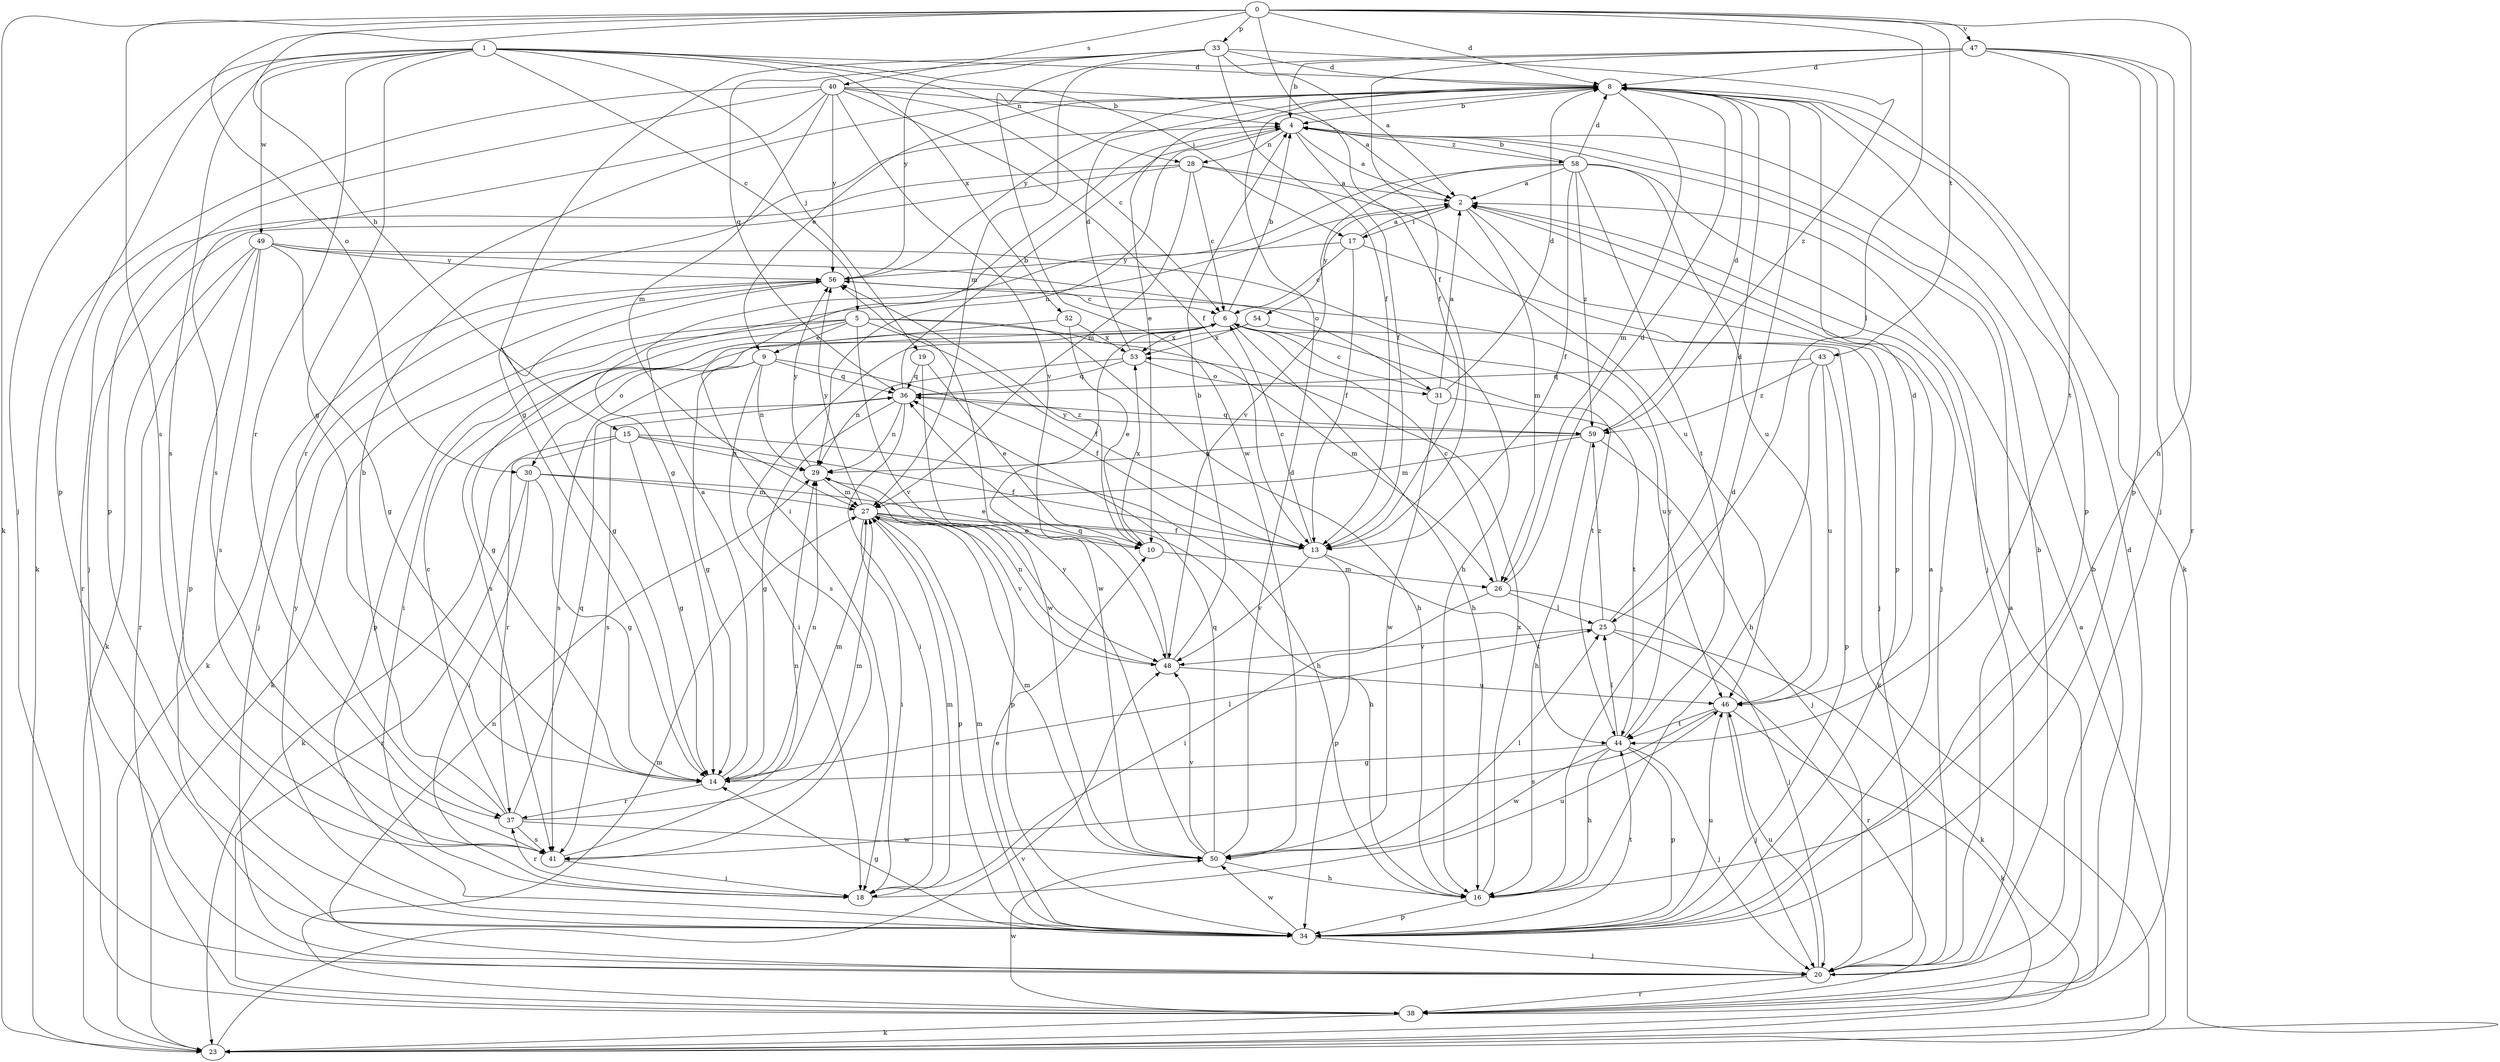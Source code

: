 strict digraph  {
0;
1;
2;
4;
5;
6;
8;
9;
10;
13;
14;
15;
16;
17;
18;
19;
20;
23;
25;
26;
27;
28;
29;
30;
31;
33;
34;
36;
37;
38;
40;
41;
43;
44;
46;
47;
48;
49;
50;
52;
53;
54;
56;
58;
59;
0 -> 8  [label=d];
0 -> 13  [label=f];
0 -> 15  [label=h];
0 -> 16  [label=h];
0 -> 23  [label=k];
0 -> 25  [label=l];
0 -> 30  [label=o];
0 -> 33  [label=p];
0 -> 40  [label=s];
0 -> 41  [label=s];
0 -> 43  [label=t];
0 -> 47  [label=v];
1 -> 5  [label=c];
1 -> 8  [label=d];
1 -> 14  [label=g];
1 -> 17  [label=i];
1 -> 19  [label=j];
1 -> 20  [label=j];
1 -> 28  [label=n];
1 -> 34  [label=p];
1 -> 37  [label=r];
1 -> 41  [label=s];
1 -> 49  [label=w];
1 -> 52  [label=x];
2 -> 17  [label=i];
2 -> 20  [label=j];
2 -> 26  [label=m];
2 -> 34  [label=p];
2 -> 54  [label=y];
4 -> 2  [label=a];
4 -> 13  [label=f];
4 -> 18  [label=i];
4 -> 20  [label=j];
4 -> 28  [label=n];
4 -> 29  [label=n];
4 -> 58  [label=z];
5 -> 9  [label=e];
5 -> 13  [label=f];
5 -> 16  [label=h];
5 -> 18  [label=i];
5 -> 23  [label=k];
5 -> 26  [label=m];
5 -> 34  [label=p];
5 -> 48  [label=v];
6 -> 4  [label=b];
6 -> 16  [label=h];
6 -> 30  [label=o];
6 -> 41  [label=s];
6 -> 44  [label=t];
6 -> 46  [label=u];
6 -> 50  [label=w];
6 -> 53  [label=x];
8 -> 4  [label=b];
8 -> 9  [label=e];
8 -> 10  [label=e];
8 -> 23  [label=k];
8 -> 26  [label=m];
8 -> 34  [label=p];
8 -> 37  [label=r];
8 -> 56  [label=y];
9 -> 13  [label=f];
9 -> 14  [label=g];
9 -> 18  [label=i];
9 -> 29  [label=n];
9 -> 36  [label=q];
9 -> 41  [label=s];
10 -> 26  [label=m];
10 -> 53  [label=x];
10 -> 56  [label=y];
13 -> 6  [label=c];
13 -> 34  [label=p];
13 -> 44  [label=t];
13 -> 48  [label=v];
14 -> 2  [label=a];
14 -> 25  [label=l];
14 -> 27  [label=m];
14 -> 29  [label=n];
14 -> 37  [label=r];
15 -> 13  [label=f];
15 -> 14  [label=g];
15 -> 16  [label=h];
15 -> 23  [label=k];
15 -> 29  [label=n];
15 -> 37  [label=r];
16 -> 8  [label=d];
16 -> 34  [label=p];
16 -> 53  [label=x];
17 -> 2  [label=a];
17 -> 6  [label=c];
17 -> 13  [label=f];
17 -> 20  [label=j];
17 -> 56  [label=y];
18 -> 27  [label=m];
18 -> 37  [label=r];
18 -> 46  [label=u];
19 -> 10  [label=e];
19 -> 36  [label=q];
19 -> 50  [label=w];
20 -> 4  [label=b];
20 -> 29  [label=n];
20 -> 38  [label=r];
20 -> 46  [label=u];
23 -> 2  [label=a];
23 -> 48  [label=v];
25 -> 8  [label=d];
25 -> 23  [label=k];
25 -> 38  [label=r];
25 -> 48  [label=v];
25 -> 59  [label=z];
26 -> 6  [label=c];
26 -> 8  [label=d];
26 -> 18  [label=i];
26 -> 20  [label=j];
26 -> 25  [label=l];
27 -> 10  [label=e];
27 -> 13  [label=f];
27 -> 16  [label=h];
27 -> 18  [label=i];
27 -> 34  [label=p];
27 -> 48  [label=v];
27 -> 56  [label=y];
28 -> 2  [label=a];
28 -> 6  [label=c];
28 -> 20  [label=j];
28 -> 27  [label=m];
28 -> 38  [label=r];
28 -> 46  [label=u];
29 -> 27  [label=m];
29 -> 34  [label=p];
29 -> 56  [label=y];
30 -> 10  [label=e];
30 -> 14  [label=g];
30 -> 18  [label=i];
30 -> 27  [label=m];
30 -> 38  [label=r];
31 -> 2  [label=a];
31 -> 6  [label=c];
31 -> 8  [label=d];
31 -> 44  [label=t];
31 -> 50  [label=w];
33 -> 2  [label=a];
33 -> 8  [label=d];
33 -> 13  [label=f];
33 -> 14  [label=g];
33 -> 36  [label=q];
33 -> 50  [label=w];
33 -> 56  [label=y];
33 -> 59  [label=z];
34 -> 2  [label=a];
34 -> 10  [label=e];
34 -> 14  [label=g];
34 -> 20  [label=j];
34 -> 27  [label=m];
34 -> 44  [label=t];
34 -> 46  [label=u];
34 -> 50  [label=w];
34 -> 56  [label=y];
36 -> 4  [label=b];
36 -> 14  [label=g];
36 -> 18  [label=i];
36 -> 29  [label=n];
36 -> 41  [label=s];
36 -> 59  [label=z];
37 -> 4  [label=b];
37 -> 6  [label=c];
37 -> 27  [label=m];
37 -> 36  [label=q];
37 -> 41  [label=s];
37 -> 50  [label=w];
38 -> 2  [label=a];
38 -> 4  [label=b];
38 -> 8  [label=d];
38 -> 23  [label=k];
38 -> 27  [label=m];
38 -> 50  [label=w];
40 -> 2  [label=a];
40 -> 4  [label=b];
40 -> 6  [label=c];
40 -> 13  [label=f];
40 -> 23  [label=k];
40 -> 27  [label=m];
40 -> 34  [label=p];
40 -> 41  [label=s];
40 -> 48  [label=v];
40 -> 56  [label=y];
41 -> 18  [label=i];
41 -> 29  [label=n];
43 -> 16  [label=h];
43 -> 34  [label=p];
43 -> 36  [label=q];
43 -> 46  [label=u];
43 -> 59  [label=z];
44 -> 14  [label=g];
44 -> 16  [label=h];
44 -> 20  [label=j];
44 -> 25  [label=l];
44 -> 34  [label=p];
44 -> 50  [label=w];
44 -> 56  [label=y];
46 -> 8  [label=d];
46 -> 20  [label=j];
46 -> 23  [label=k];
46 -> 41  [label=s];
46 -> 44  [label=t];
47 -> 4  [label=b];
47 -> 8  [label=d];
47 -> 13  [label=f];
47 -> 20  [label=j];
47 -> 27  [label=m];
47 -> 34  [label=p];
47 -> 38  [label=r];
47 -> 44  [label=t];
48 -> 4  [label=b];
48 -> 29  [label=n];
48 -> 36  [label=q];
48 -> 46  [label=u];
49 -> 14  [label=g];
49 -> 16  [label=h];
49 -> 23  [label=k];
49 -> 31  [label=o];
49 -> 34  [label=p];
49 -> 38  [label=r];
49 -> 41  [label=s];
49 -> 56  [label=y];
50 -> 8  [label=d];
50 -> 16  [label=h];
50 -> 25  [label=l];
50 -> 27  [label=m];
50 -> 36  [label=q];
50 -> 48  [label=v];
50 -> 56  [label=y];
52 -> 10  [label=e];
52 -> 14  [label=g];
52 -> 53  [label=x];
53 -> 8  [label=d];
53 -> 29  [label=n];
53 -> 31  [label=o];
53 -> 36  [label=q];
54 -> 23  [label=k];
54 -> 41  [label=s];
54 -> 53  [label=x];
56 -> 6  [label=c];
56 -> 14  [label=g];
56 -> 20  [label=j];
56 -> 23  [label=k];
58 -> 2  [label=a];
58 -> 4  [label=b];
58 -> 8  [label=d];
58 -> 13  [label=f];
58 -> 14  [label=g];
58 -> 20  [label=j];
58 -> 44  [label=t];
58 -> 46  [label=u];
58 -> 48  [label=v];
58 -> 59  [label=z];
59 -> 8  [label=d];
59 -> 16  [label=h];
59 -> 20  [label=j];
59 -> 27  [label=m];
59 -> 29  [label=n];
59 -> 36  [label=q];
}

